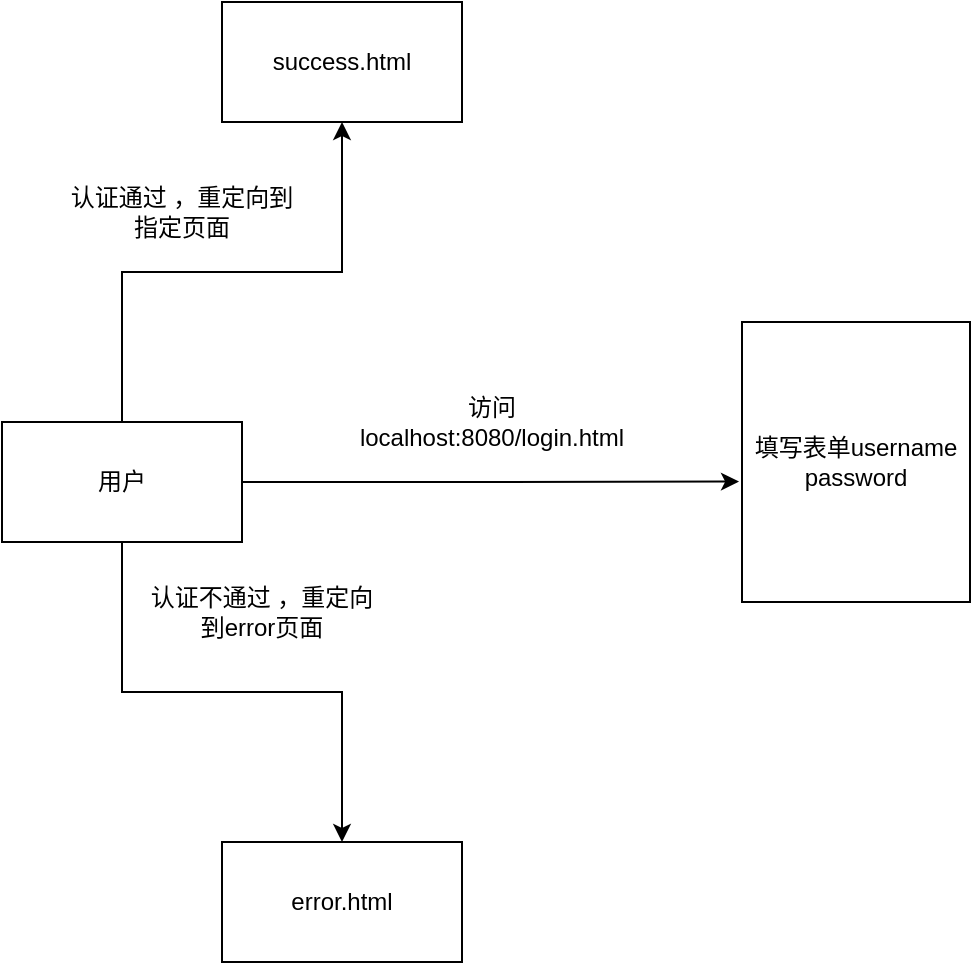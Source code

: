 <mxfile version="21.2.0" type="github">
  <diagram name="第 1 页" id="LbF2RveD37fbFWJqfx2u">
    <mxGraphModel dx="1290" dy="581" grid="1" gridSize="10" guides="1" tooltips="1" connect="1" arrows="1" fold="1" page="1" pageScale="1" pageWidth="827" pageHeight="1169" math="0" shadow="0">
      <root>
        <mxCell id="0" />
        <mxCell id="1" parent="0" />
        <mxCell id="kWPSCi2pOkKSXBrAEDrC-3" style="edgeStyle=orthogonalEdgeStyle;rounded=0;orthogonalLoop=1;jettySize=auto;html=1;entryX=-0.013;entryY=0.57;entryDx=0;entryDy=0;entryPerimeter=0;" edge="1" parent="1" source="kWPSCi2pOkKSXBrAEDrC-1" target="kWPSCi2pOkKSXBrAEDrC-2">
          <mxGeometry relative="1" as="geometry" />
        </mxCell>
        <mxCell id="kWPSCi2pOkKSXBrAEDrC-11" style="edgeStyle=orthogonalEdgeStyle;rounded=0;orthogonalLoop=1;jettySize=auto;html=1;" edge="1" parent="1" source="kWPSCi2pOkKSXBrAEDrC-1" target="kWPSCi2pOkKSXBrAEDrC-10">
          <mxGeometry relative="1" as="geometry" />
        </mxCell>
        <mxCell id="kWPSCi2pOkKSXBrAEDrC-14" style="edgeStyle=orthogonalEdgeStyle;rounded=0;orthogonalLoop=1;jettySize=auto;html=1;" edge="1" parent="1" source="kWPSCi2pOkKSXBrAEDrC-1" target="kWPSCi2pOkKSXBrAEDrC-13">
          <mxGeometry relative="1" as="geometry" />
        </mxCell>
        <mxCell id="kWPSCi2pOkKSXBrAEDrC-1" value="用户" style="rounded=0;whiteSpace=wrap;html=1;" vertex="1" parent="1">
          <mxGeometry x="50" y="240" width="120" height="60" as="geometry" />
        </mxCell>
        <mxCell id="kWPSCi2pOkKSXBrAEDrC-2" value="填写表单username&lt;br&gt;password&lt;br&gt;" style="rounded=0;whiteSpace=wrap;html=1;" vertex="1" parent="1">
          <mxGeometry x="420" y="190" width="114" height="140" as="geometry" />
        </mxCell>
        <mxCell id="kWPSCi2pOkKSXBrAEDrC-4" value="访问localhost:8080/login.html" style="text;html=1;strokeColor=none;fillColor=none;align=center;verticalAlign=middle;whiteSpace=wrap;rounded=0;" vertex="1" parent="1">
          <mxGeometry x="220" y="220" width="150" height="40" as="geometry" />
        </mxCell>
        <mxCell id="kWPSCi2pOkKSXBrAEDrC-10" value="success.html&lt;br&gt;" style="rounded=0;whiteSpace=wrap;html=1;" vertex="1" parent="1">
          <mxGeometry x="160" y="30" width="120" height="60" as="geometry" />
        </mxCell>
        <mxCell id="kWPSCi2pOkKSXBrAEDrC-12" value="认证通过 ，重定向到指定页面" style="text;html=1;strokeColor=none;fillColor=none;align=center;verticalAlign=middle;whiteSpace=wrap;rounded=0;" vertex="1" parent="1">
          <mxGeometry x="80" y="110" width="120" height="50" as="geometry" />
        </mxCell>
        <mxCell id="kWPSCi2pOkKSXBrAEDrC-13" value="error.html" style="rounded=0;whiteSpace=wrap;html=1;" vertex="1" parent="1">
          <mxGeometry x="160" y="450" width="120" height="60" as="geometry" />
        </mxCell>
        <mxCell id="kWPSCi2pOkKSXBrAEDrC-15" value="认证不通过 ，重定向到error页面" style="text;html=1;strokeColor=none;fillColor=none;align=center;verticalAlign=middle;whiteSpace=wrap;rounded=0;" vertex="1" parent="1">
          <mxGeometry x="120" y="310" width="120" height="50" as="geometry" />
        </mxCell>
      </root>
    </mxGraphModel>
  </diagram>
</mxfile>
